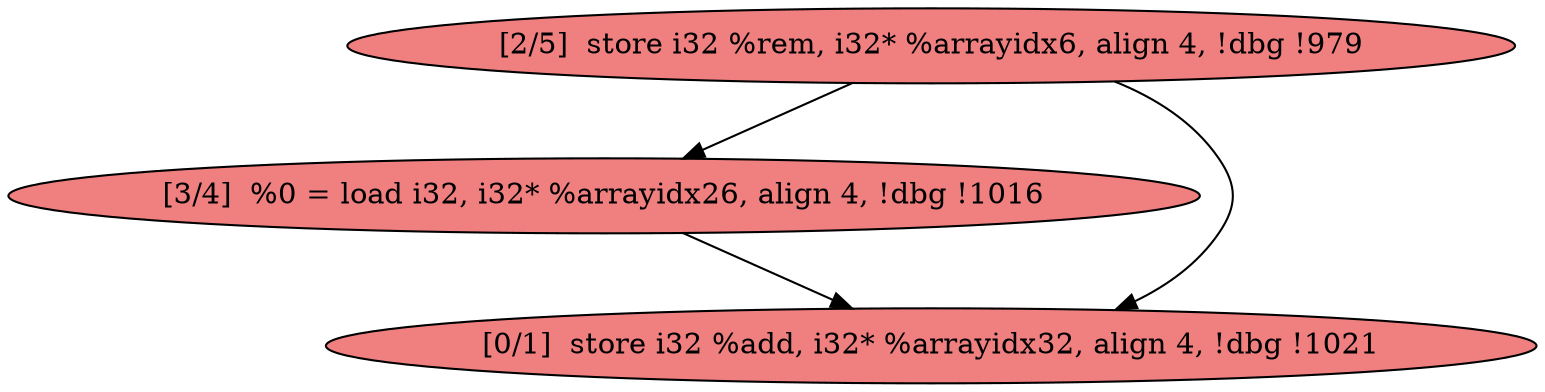 
digraph G {


node8 [fillcolor=lightcoral,label="[2/5]  store i32 %rem, i32* %arrayidx6, align 4, !dbg !979",shape=ellipse,style=filled ]
node6 [fillcolor=lightcoral,label="[3/4]  %0 = load i32, i32* %arrayidx26, align 4, !dbg !1016",shape=ellipse,style=filled ]
node7 [fillcolor=lightcoral,label="[0/1]  store i32 %add, i32* %arrayidx32, align 4, !dbg !1021",shape=ellipse,style=filled ]

node8->node6 [ ]
node6->node7 [ ]
node8->node7 [ ]


}
